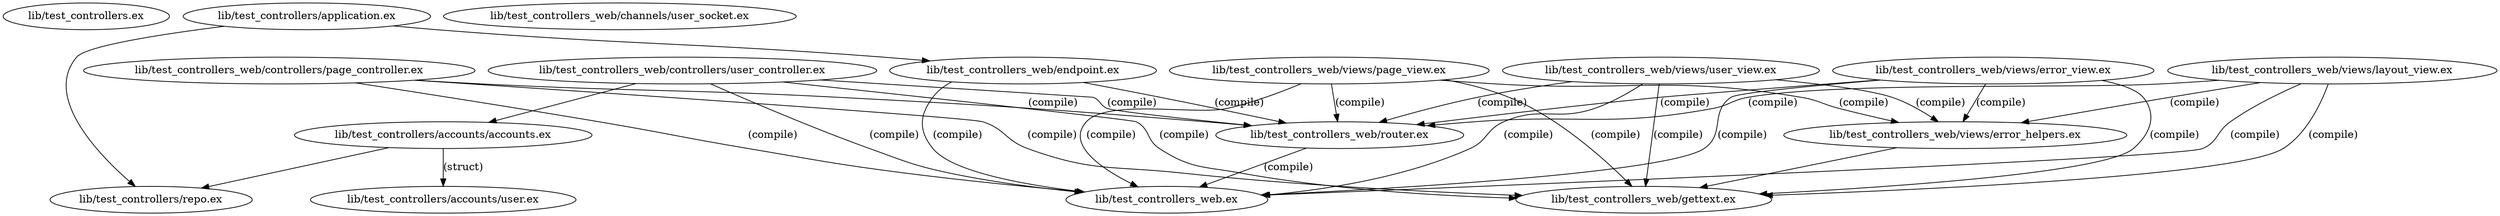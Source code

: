 digraph "xref graph" {
  "lib/test_controllers.ex"
  "lib/test_controllers/accounts/accounts.ex"
  "lib/test_controllers/accounts/accounts.ex" -> "lib/test_controllers/accounts/user.ex" [label="(struct)"]
  "lib/test_controllers/accounts/accounts.ex" -> "lib/test_controllers/repo.ex"
  "lib/test_controllers/accounts/user.ex"
  "lib/test_controllers/application.ex"
  "lib/test_controllers/application.ex" -> "lib/test_controllers/repo.ex"
  "lib/test_controllers/application.ex" -> "lib/test_controllers_web/endpoint.ex"
  "lib/test_controllers_web/endpoint.ex" -> "lib/test_controllers_web.ex" [label="(compile)"]
  "lib/test_controllers_web/endpoint.ex" -> "lib/test_controllers_web/router.ex" [label="(compile)"]
  "lib/test_controllers_web/router.ex" -> "lib/test_controllers_web.ex" [label="(compile)"]
  "lib/test_controllers/repo.ex"
  "lib/test_controllers_web.ex"
  "lib/test_controllers_web/channels/user_socket.ex"
  "lib/test_controllers_web/controllers/page_controller.ex"
  "lib/test_controllers_web/controllers/page_controller.ex" -> "lib/test_controllers_web.ex" [label="(compile)"]
  "lib/test_controllers_web/controllers/page_controller.ex" -> "lib/test_controllers_web/gettext.ex" [label="(compile)"]
  "lib/test_controllers_web/controllers/page_controller.ex" -> "lib/test_controllers_web/router.ex" [label="(compile)"]
  "lib/test_controllers_web/controllers/user_controller.ex"
  "lib/test_controllers_web/controllers/user_controller.ex" -> "lib/test_controllers/accounts/accounts.ex"
  "lib/test_controllers_web/controllers/user_controller.ex" -> "lib/test_controllers_web.ex" [label="(compile)"]
  "lib/test_controllers_web/controllers/user_controller.ex" -> "lib/test_controllers_web/gettext.ex" [label="(compile)"]
  "lib/test_controllers_web/controllers/user_controller.ex" -> "lib/test_controllers_web/router.ex" [label="(compile)"]
  "lib/test_controllers_web/endpoint.ex"
  "lib/test_controllers_web/gettext.ex"
  "lib/test_controllers_web/router.ex"
  "lib/test_controllers_web/views/error_helpers.ex"
  "lib/test_controllers_web/views/error_helpers.ex" -> "lib/test_controllers_web/gettext.ex"
  "lib/test_controllers_web/views/error_view.ex"
  "lib/test_controllers_web/views/error_view.ex" -> "lib/test_controllers_web.ex" [label="(compile)"]
  "lib/test_controllers_web/views/error_view.ex" -> "lib/test_controllers_web/gettext.ex" [label="(compile)"]
  "lib/test_controllers_web/views/error_view.ex" -> "lib/test_controllers_web/router.ex" [label="(compile)"]
  "lib/test_controllers_web/views/error_view.ex" -> "lib/test_controllers_web/views/error_helpers.ex" [label="(compile)"]
  "lib/test_controllers_web/views/layout_view.ex"
  "lib/test_controllers_web/views/layout_view.ex" -> "lib/test_controllers_web.ex" [label="(compile)"]
  "lib/test_controllers_web/views/layout_view.ex" -> "lib/test_controllers_web/gettext.ex" [label="(compile)"]
  "lib/test_controllers_web/views/layout_view.ex" -> "lib/test_controllers_web/router.ex" [label="(compile)"]
  "lib/test_controllers_web/views/layout_view.ex" -> "lib/test_controllers_web/views/error_helpers.ex" [label="(compile)"]
  "lib/test_controllers_web/views/page_view.ex"
  "lib/test_controllers_web/views/page_view.ex" -> "lib/test_controllers_web.ex" [label="(compile)"]
  "lib/test_controllers_web/views/page_view.ex" -> "lib/test_controllers_web/gettext.ex" [label="(compile)"]
  "lib/test_controllers_web/views/page_view.ex" -> "lib/test_controllers_web/router.ex" [label="(compile)"]
  "lib/test_controllers_web/views/page_view.ex" -> "lib/test_controllers_web/views/error_helpers.ex" [label="(compile)"]
  "lib/test_controllers_web/views/user_view.ex"
  "lib/test_controllers_web/views/user_view.ex" -> "lib/test_controllers_web.ex" [label="(compile)"]
  "lib/test_controllers_web/views/user_view.ex" -> "lib/test_controllers_web/gettext.ex" [label="(compile)"]
  "lib/test_controllers_web/views/user_view.ex" -> "lib/test_controllers_web/router.ex" [label="(compile)"]
  "lib/test_controllers_web/views/user_view.ex" -> "lib/test_controllers_web/views/error_helpers.ex" [label="(compile)"]
}
